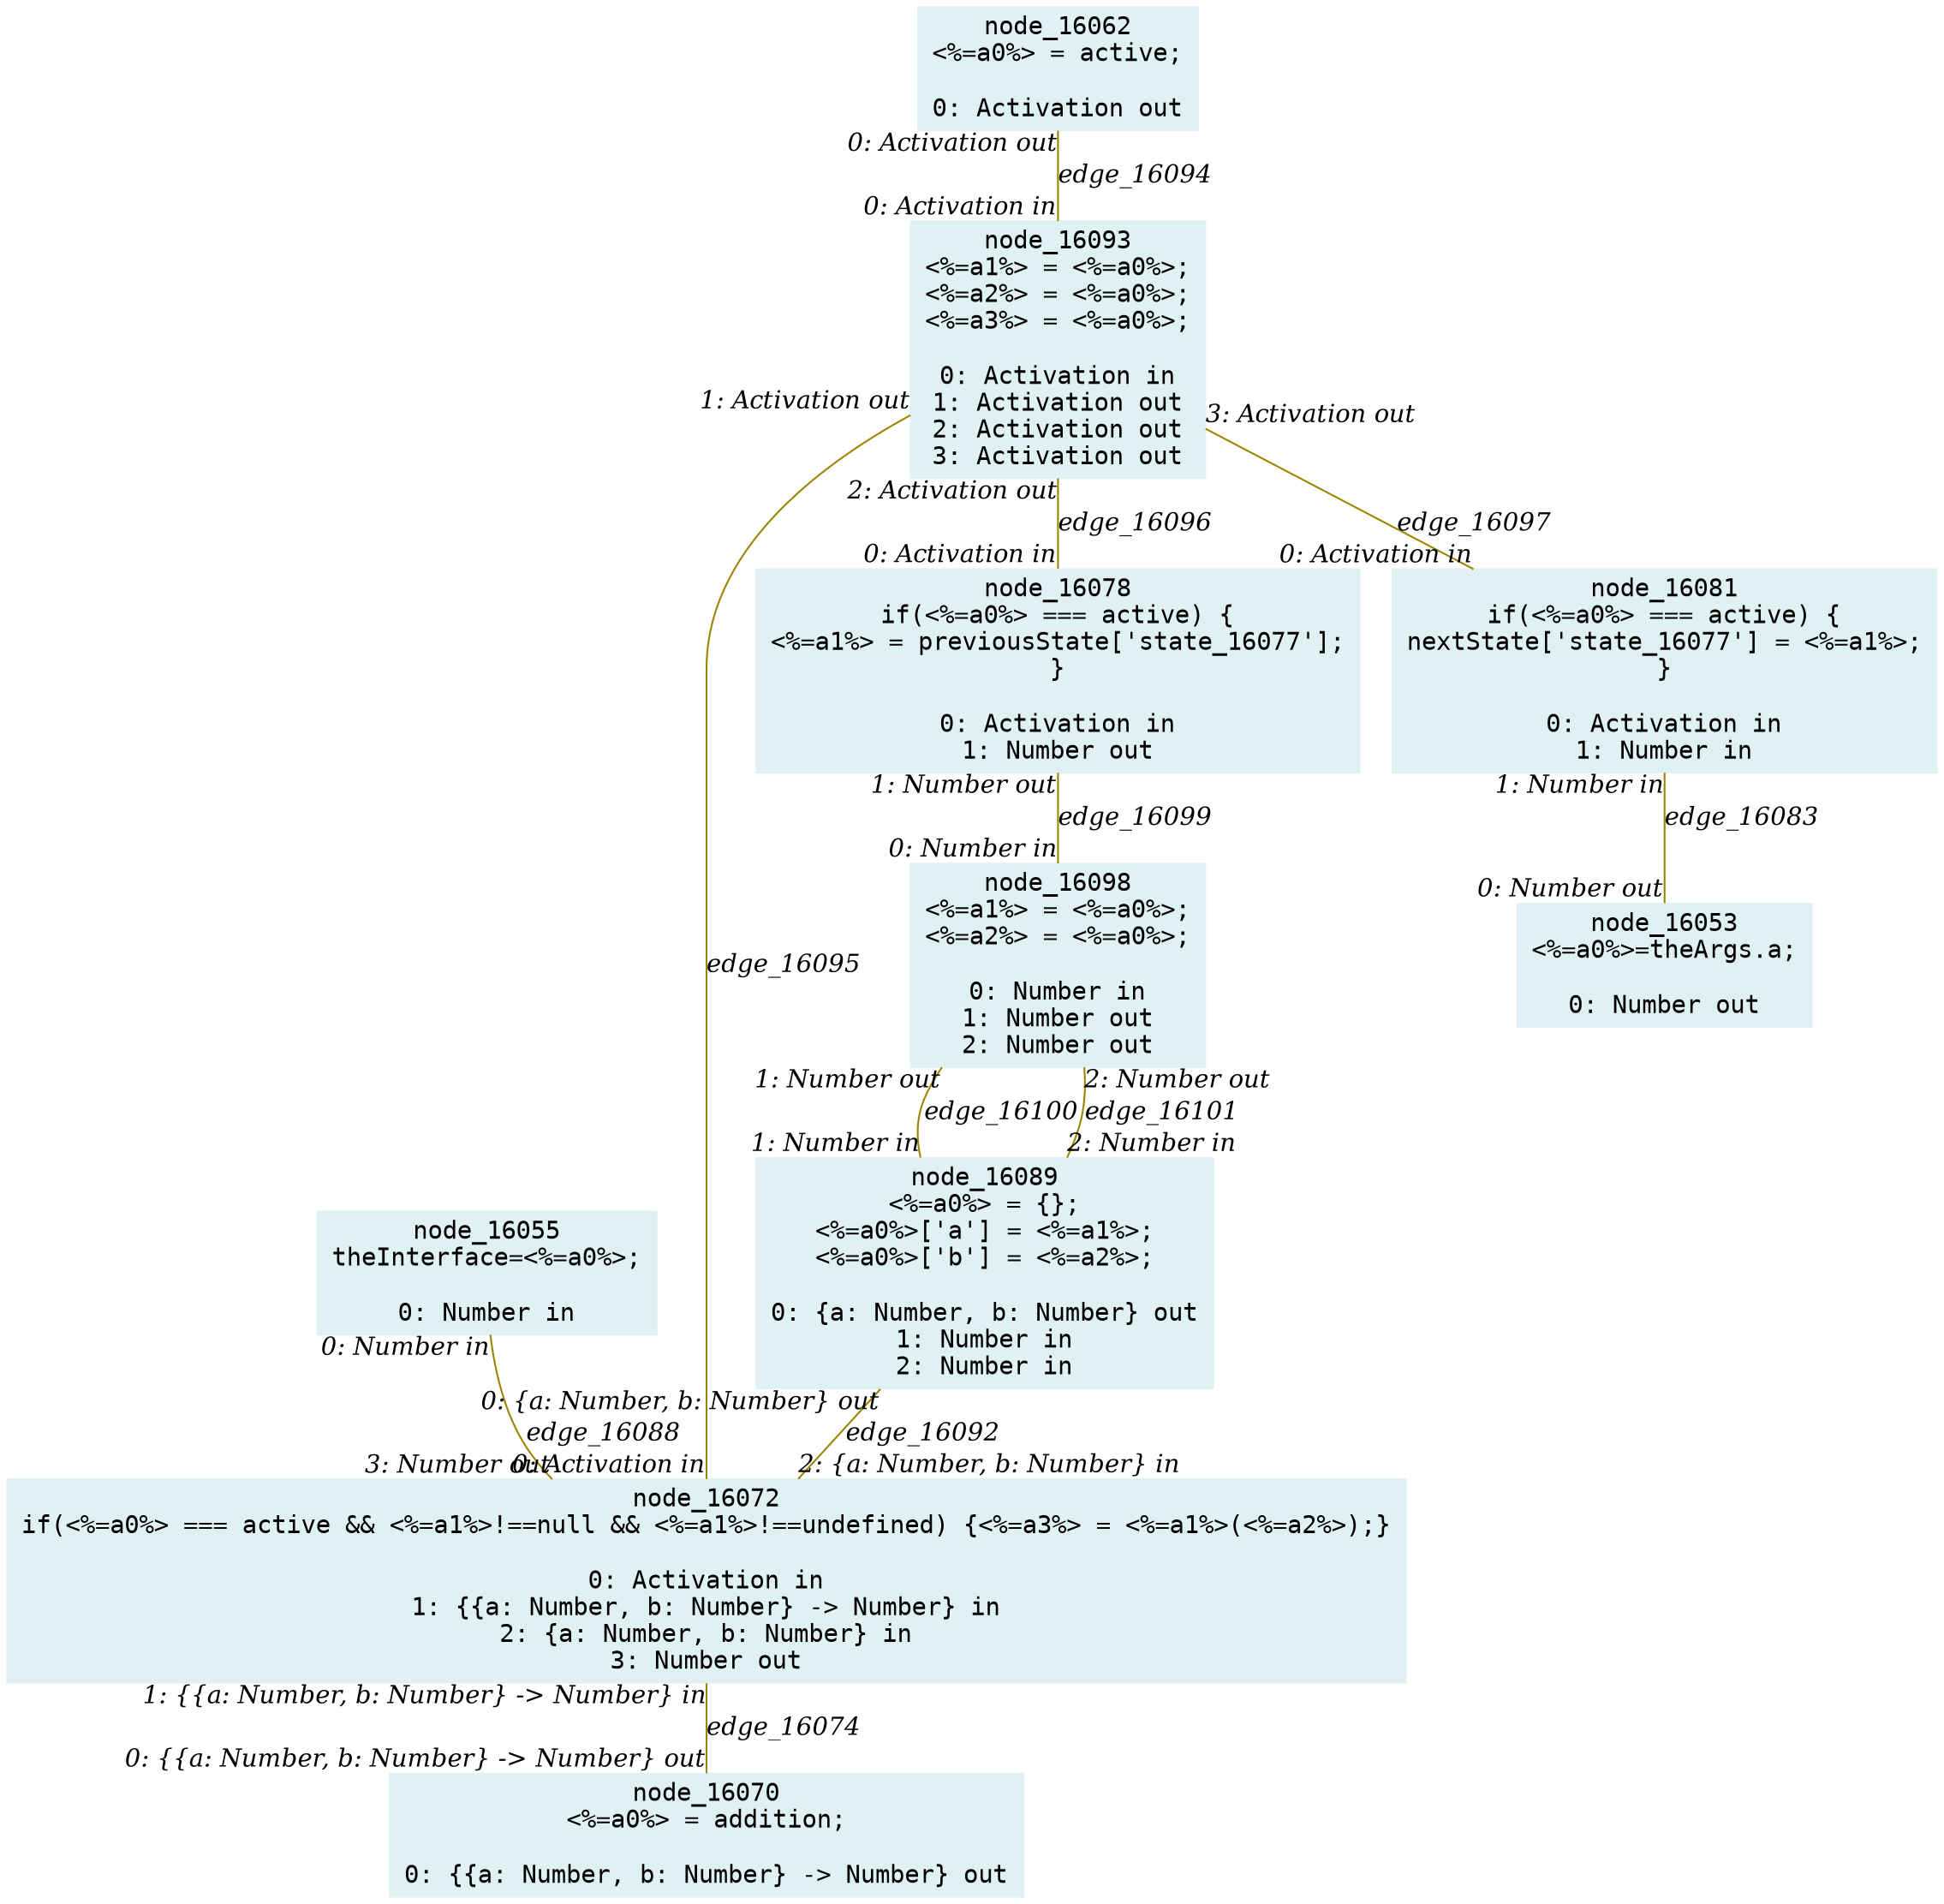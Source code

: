 digraph g{node_16053 [shape="box", style="filled", color="#dff1f2", fontname="Courier", label="node_16053
<%=a0%>=theArgs.a;

0: Number out" ]
node_16055 [shape="box", style="filled", color="#dff1f2", fontname="Courier", label="node_16055
theInterface=<%=a0%>;

0: Number in" ]
node_16062 [shape="box", style="filled", color="#dff1f2", fontname="Courier", label="node_16062
<%=a0%> = active;

0: Activation out" ]
node_16070 [shape="box", style="filled", color="#dff1f2", fontname="Courier", label="node_16070
<%=a0%> = addition;

0: {{a: Number, b: Number} -> Number} out" ]
node_16072 [shape="box", style="filled", color="#dff1f2", fontname="Courier", label="node_16072
if(<%=a0%> === active && <%=a1%>!==null && <%=a1%>!==undefined) {<%=a3%> = <%=a1%>(<%=a2%>);}

0: Activation in
1: {{a: Number, b: Number} -> Number} in
2: {a: Number, b: Number} in
3: Number out" ]
node_16078 [shape="box", style="filled", color="#dff1f2", fontname="Courier", label="node_16078
if(<%=a0%> === active) {
<%=a1%> = previousState['state_16077'];
}

0: Activation in
1: Number out" ]
node_16081 [shape="box", style="filled", color="#dff1f2", fontname="Courier", label="node_16081
if(<%=a0%> === active) {
nextState['state_16077'] = <%=a1%>;
}

0: Activation in
1: Number in" ]
node_16089 [shape="box", style="filled", color="#dff1f2", fontname="Courier", label="node_16089
<%=a0%> = {};
<%=a0%>['a'] = <%=a1%>;
<%=a0%>['b'] = <%=a2%>;

0: {a: Number, b: Number} out
1: Number in
2: Number in" ]
node_16093 [shape="box", style="filled", color="#dff1f2", fontname="Courier", label="node_16093
<%=a1%> = <%=a0%>;
<%=a2%> = <%=a0%>;
<%=a3%> = <%=a0%>;

0: Activation in
1: Activation out
2: Activation out
3: Activation out" ]
node_16098 [shape="box", style="filled", color="#dff1f2", fontname="Courier", label="node_16098
<%=a1%> = <%=a0%>;
<%=a2%> = <%=a0%>;

0: Number in
1: Number out
2: Number out" ]
node_16072 -> node_16070 [dir=none, arrowHead=none, fontname="Times-Italic", arrowsize=1, color="#9d8400", label="edge_16074",  headlabel="0: {{a: Number, b: Number} -> Number} out", taillabel="1: {{a: Number, b: Number} -> Number} in" ]
node_16081 -> node_16053 [dir=none, arrowHead=none, fontname="Times-Italic", arrowsize=1, color="#9d8400", label="edge_16083",  headlabel="0: Number out", taillabel="1: Number in" ]
node_16055 -> node_16072 [dir=none, arrowHead=none, fontname="Times-Italic", arrowsize=1, color="#9d8400", label="edge_16088",  headlabel="3: Number out", taillabel="0: Number in" ]
node_16089 -> node_16072 [dir=none, arrowHead=none, fontname="Times-Italic", arrowsize=1, color="#9d8400", label="edge_16092",  headlabel="2: {a: Number, b: Number} in", taillabel="0: {a: Number, b: Number} out" ]
node_16062 -> node_16093 [dir=none, arrowHead=none, fontname="Times-Italic", arrowsize=1, color="#9d8400", label="edge_16094",  headlabel="0: Activation in", taillabel="0: Activation out" ]
node_16093 -> node_16072 [dir=none, arrowHead=none, fontname="Times-Italic", arrowsize=1, color="#9d8400", label="edge_16095",  headlabel="0: Activation in", taillabel="1: Activation out" ]
node_16093 -> node_16078 [dir=none, arrowHead=none, fontname="Times-Italic", arrowsize=1, color="#9d8400", label="edge_16096",  headlabel="0: Activation in", taillabel="2: Activation out" ]
node_16093 -> node_16081 [dir=none, arrowHead=none, fontname="Times-Italic", arrowsize=1, color="#9d8400", label="edge_16097",  headlabel="0: Activation in", taillabel="3: Activation out" ]
node_16078 -> node_16098 [dir=none, arrowHead=none, fontname="Times-Italic", arrowsize=1, color="#9d8400", label="edge_16099",  headlabel="0: Number in", taillabel="1: Number out" ]
node_16098 -> node_16089 [dir=none, arrowHead=none, fontname="Times-Italic", arrowsize=1, color="#9d8400", label="edge_16100",  headlabel="1: Number in", taillabel="1: Number out" ]
node_16098 -> node_16089 [dir=none, arrowHead=none, fontname="Times-Italic", arrowsize=1, color="#9d8400", label="edge_16101",  headlabel="2: Number in", taillabel="2: Number out" ]
}